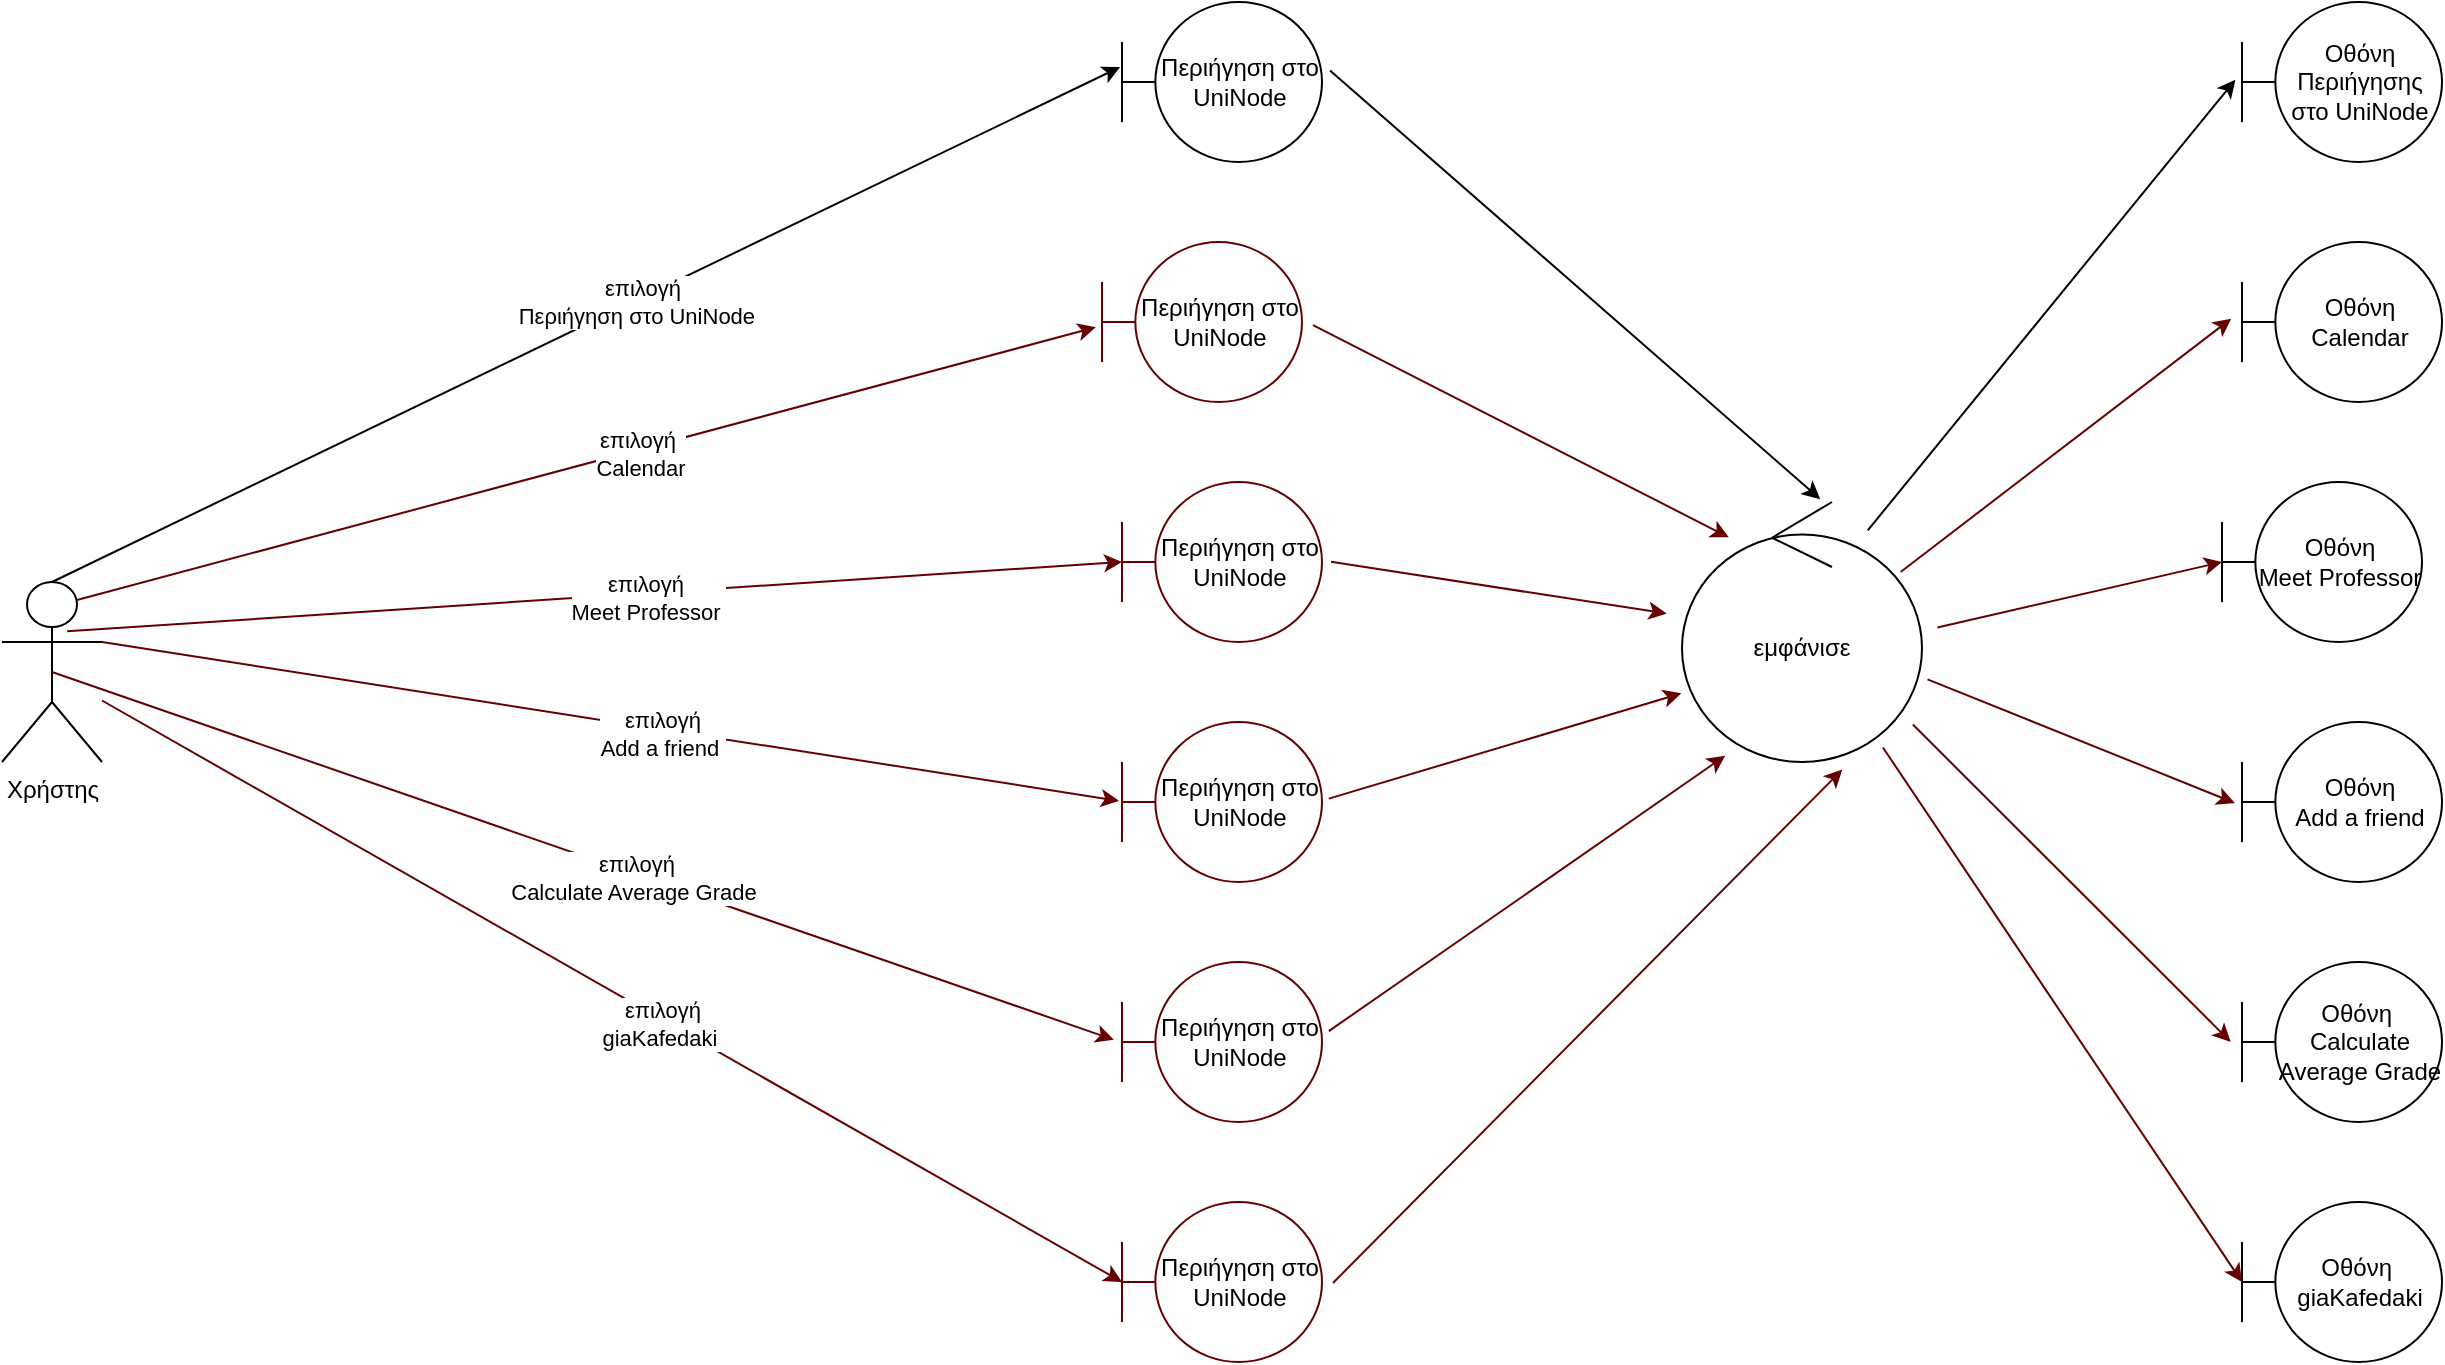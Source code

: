 <mxfile version="14.6.6" type="device"><diagram id="5qe1iQlpwbBcfIEXbVZA" name="Page-1"><mxGraphModel dx="2512" dy="731" grid="1" gridSize="10" guides="1" tooltips="1" connect="1" arrows="1" fold="1" page="1" pageScale="1" pageWidth="827" pageHeight="1169" math="0" shadow="0"><root><mxCell id="0"/><mxCell id="1" parent="0"/><mxCell id="8pPbmhGIzUy9s2U0XgHX-3" value="Περιήγηση στο UniNode" style="shape=umlBoundary;whiteSpace=wrap;html=1;" vertex="1" parent="1"><mxGeometry x="290" width="100" height="80" as="geometry"/></mxCell><mxCell id="8pPbmhGIzUy9s2U0XgHX-4" value="Χρήστης" style="shape=umlActor;verticalLabelPosition=bottom;verticalAlign=top;html=1;" vertex="1" parent="1"><mxGeometry x="-270" y="290" width="50" height="90" as="geometry"/></mxCell><mxCell id="8pPbmhGIzUy9s2U0XgHX-5" value="Περιήγηση στο UniNode" style="shape=umlBoundary;whiteSpace=wrap;html=1;strokeColor=#660000;" vertex="1" parent="1"><mxGeometry x="280" y="120" width="100" height="80" as="geometry"/></mxCell><mxCell id="8pPbmhGIzUy9s2U0XgHX-6" value="Περιήγηση στο UniNode" style="shape=umlBoundary;whiteSpace=wrap;html=1;strokeColor=#660000;" vertex="1" parent="1"><mxGeometry x="290" y="240" width="100" height="80" as="geometry"/></mxCell><mxCell id="8pPbmhGIzUy9s2U0XgHX-7" value="Περιήγηση στο UniNode" style="shape=umlBoundary;whiteSpace=wrap;html=1;strokeColor=#660000;" vertex="1" parent="1"><mxGeometry x="290" y="360" width="100" height="80" as="geometry"/></mxCell><mxCell id="8pPbmhGIzUy9s2U0XgHX-8" value="Περιήγηση στο UniNode" style="shape=umlBoundary;whiteSpace=wrap;html=1;strokeColor=#660000;" vertex="1" parent="1"><mxGeometry x="290" y="480" width="100" height="80" as="geometry"/></mxCell><mxCell id="8pPbmhGIzUy9s2U0XgHX-9" value="Περιήγηση στο UniNode" style="shape=umlBoundary;whiteSpace=wrap;html=1;strokeColor=#660000;" vertex="1" parent="1"><mxGeometry x="290" y="600" width="100" height="80" as="geometry"/></mxCell><mxCell id="8pPbmhGIzUy9s2U0XgHX-22" value="" style="endArrow=classic;html=1;entryX=-0.009;entryY=0.406;entryDx=0;entryDy=0;entryPerimeter=0;exitX=0.5;exitY=0;exitDx=0;exitDy=0;exitPerimeter=0;" edge="1" parent="1" source="8pPbmhGIzUy9s2U0XgHX-4" target="8pPbmhGIzUy9s2U0XgHX-3"><mxGeometry width="50" height="50" relative="1" as="geometry"><mxPoint x="63" y="310" as="sourcePoint"/><mxPoint x="510" y="230" as="targetPoint"/></mxGeometry></mxCell><mxCell id="8pPbmhGIzUy9s2U0XgHX-23" value="επιλογή &lt;br&gt;Περιήγηση στο UniNode&amp;nbsp;&amp;nbsp;" style="edgeLabel;html=1;align=center;verticalAlign=middle;resizable=0;points=[];" vertex="1" connectable="0" parent="8pPbmhGIzUy9s2U0XgHX-22"><mxGeometry x="0.101" y="-2" relative="1" as="geometry"><mxPoint as="offset"/></mxGeometry></mxCell><mxCell id="8pPbmhGIzUy9s2U0XgHX-26" value="" style="endArrow=classic;html=1;entryX=-0.031;entryY=0.533;entryDx=0;entryDy=0;entryPerimeter=0;exitX=0.75;exitY=0.1;exitDx=0;exitDy=0;exitPerimeter=0;strokeColor=#660000;" edge="1" parent="1" source="8pPbmhGIzUy9s2U0XgHX-4" target="8pPbmhGIzUy9s2U0XgHX-5"><mxGeometry width="50" height="50" relative="1" as="geometry"><mxPoint x="80" y="320" as="sourcePoint"/><mxPoint x="404.1" y="-47.52" as="targetPoint"/></mxGeometry></mxCell><mxCell id="8pPbmhGIzUy9s2U0XgHX-27" value="επιλογή&amp;nbsp;&lt;br&gt;Calendar" style="edgeLabel;html=1;align=center;verticalAlign=middle;resizable=0;points=[];" vertex="1" connectable="0" parent="8pPbmhGIzUy9s2U0XgHX-26"><mxGeometry x="0.101" y="-2" relative="1" as="geometry"><mxPoint as="offset"/></mxGeometry></mxCell><mxCell id="8pPbmhGIzUy9s2U0XgHX-28" value="" style="endArrow=classic;html=1;entryX=0;entryY=0.5;entryDx=0;entryDy=0;entryPerimeter=0;exitX=0.651;exitY=0.274;exitDx=0;exitDy=0;exitPerimeter=0;strokeColor=#660000;" edge="1" parent="1" source="8pPbmhGIzUy9s2U0XgHX-4" target="8pPbmhGIzUy9s2U0XgHX-6"><mxGeometry width="50" height="50" relative="1" as="geometry"><mxPoint x="80" y="330" as="sourcePoint"/><mxPoint x="376.9" y="222.64" as="targetPoint"/></mxGeometry></mxCell><mxCell id="8pPbmhGIzUy9s2U0XgHX-29" value="επιλογή&amp;nbsp;&lt;br&gt;Meet Professor&amp;nbsp;" style="edgeLabel;html=1;align=center;verticalAlign=middle;resizable=0;points=[];" vertex="1" connectable="0" parent="8pPbmhGIzUy9s2U0XgHX-28"><mxGeometry x="0.101" y="-2" relative="1" as="geometry"><mxPoint as="offset"/></mxGeometry></mxCell><mxCell id="8pPbmhGIzUy9s2U0XgHX-30" value="" style="endArrow=classic;html=1;entryX=-0.015;entryY=0.493;entryDx=0;entryDy=0;entryPerimeter=0;exitX=1;exitY=0.333;exitDx=0;exitDy=0;exitPerimeter=0;strokeColor=#660000;" edge="1" parent="1" source="8pPbmhGIzUy9s2U0XgHX-4" target="8pPbmhGIzUy9s2U0XgHX-7"><mxGeometry width="50" height="50" relative="1" as="geometry"><mxPoint x="-180" y="340" as="sourcePoint"/><mxPoint x="250" y="395" as="targetPoint"/></mxGeometry></mxCell><mxCell id="8pPbmhGIzUy9s2U0XgHX-31" value="επιλογή&lt;br&gt;Add a friend&amp;nbsp;" style="edgeLabel;html=1;align=center;verticalAlign=middle;resizable=0;points=[];" vertex="1" connectable="0" parent="8pPbmhGIzUy9s2U0XgHX-30"><mxGeometry x="0.101" y="-2" relative="1" as="geometry"><mxPoint as="offset"/></mxGeometry></mxCell><mxCell id="8pPbmhGIzUy9s2U0XgHX-32" value="" style="endArrow=classic;html=1;entryX=-0.041;entryY=0.486;entryDx=0;entryDy=0;entryPerimeter=0;exitX=0.5;exitY=0.5;exitDx=0;exitDy=0;exitPerimeter=0;strokeColor=#660000;" edge="1" parent="1" source="8pPbmhGIzUy9s2U0XgHX-4" target="8pPbmhGIzUy9s2U0XgHX-8"><mxGeometry width="50" height="50" relative="1" as="geometry"><mxPoint x="80" y="370" as="sourcePoint"/><mxPoint x="310" y="460" as="targetPoint"/></mxGeometry></mxCell><mxCell id="8pPbmhGIzUy9s2U0XgHX-33" value="επιλογή&lt;br&gt;Calculate Average Grade&amp;nbsp;" style="edgeLabel;html=1;align=center;verticalAlign=middle;resizable=0;points=[];" vertex="1" connectable="0" parent="8pPbmhGIzUy9s2U0XgHX-32"><mxGeometry x="0.101" y="-2" relative="1" as="geometry"><mxPoint as="offset"/></mxGeometry></mxCell><mxCell id="8pPbmhGIzUy9s2U0XgHX-34" value="" style="endArrow=classic;html=1;entryX=0;entryY=0.5;entryDx=0;entryDy=0;entryPerimeter=0;strokeColor=#660000;" edge="1" parent="1" source="8pPbmhGIzUy9s2U0XgHX-4" target="8pPbmhGIzUy9s2U0XgHX-9"><mxGeometry width="50" height="50" relative="1" as="geometry"><mxPoint x="80" y="400" as="sourcePoint"/><mxPoint x="350" y="440" as="targetPoint"/></mxGeometry></mxCell><mxCell id="8pPbmhGIzUy9s2U0XgHX-35" value="επιλογή&lt;br&gt;giaKafedaki&amp;nbsp;" style="edgeLabel;html=1;align=center;verticalAlign=middle;resizable=0;points=[];" vertex="1" connectable="0" parent="8pPbmhGIzUy9s2U0XgHX-34"><mxGeometry x="0.101" y="-2" relative="1" as="geometry"><mxPoint as="offset"/></mxGeometry></mxCell><mxCell id="8pPbmhGIzUy9s2U0XgHX-36" value="εμφάνισε" style="ellipse;shape=umlControl;whiteSpace=wrap;html=1;" vertex="1" parent="1"><mxGeometry x="570" y="250" width="120" height="130" as="geometry"/></mxCell><mxCell id="8pPbmhGIzUy9s2U0XgHX-37" value="" style="endArrow=classic;html=1;exitX=1.04;exitY=0.428;exitDx=0;exitDy=0;exitPerimeter=0;entryX=0.576;entryY=-0.011;entryDx=0;entryDy=0;entryPerimeter=0;" edge="1" parent="1" source="8pPbmhGIzUy9s2U0XgHX-3" target="8pPbmhGIzUy9s2U0XgHX-36"><mxGeometry width="50" height="50" relative="1" as="geometry"><mxPoint x="500" y="340" as="sourcePoint"/><mxPoint x="550" y="290" as="targetPoint"/></mxGeometry></mxCell><mxCell id="8pPbmhGIzUy9s2U0XgHX-38" value="" style="endArrow=classic;html=1;exitX=1.055;exitY=0.519;exitDx=0;exitDy=0;exitPerimeter=0;entryX=0.195;entryY=0.136;entryDx=0;entryDy=0;entryPerimeter=0;strokeColor=#660000;" edge="1" parent="1" source="8pPbmhGIzUy9s2U0XgHX-5" target="8pPbmhGIzUy9s2U0XgHX-36"><mxGeometry width="50" height="50" relative="1" as="geometry"><mxPoint x="500" y="420" as="sourcePoint"/><mxPoint x="550" y="370" as="targetPoint"/></mxGeometry></mxCell><mxCell id="8pPbmhGIzUy9s2U0XgHX-39" value="" style="endArrow=classic;html=1;exitX=1.045;exitY=0.499;exitDx=0;exitDy=0;exitPerimeter=0;entryX=-0.064;entryY=0.429;entryDx=0;entryDy=0;entryPerimeter=0;strokeColor=#660000;" edge="1" parent="1" source="8pPbmhGIzUy9s2U0XgHX-6" target="8pPbmhGIzUy9s2U0XgHX-36"><mxGeometry width="50" height="50" relative="1" as="geometry"><mxPoint x="500" y="420" as="sourcePoint"/><mxPoint x="550" y="370" as="targetPoint"/></mxGeometry></mxCell><mxCell id="8pPbmhGIzUy9s2U0XgHX-40" value="" style="endArrow=classic;html=1;exitX=1.034;exitY=0.479;exitDx=0;exitDy=0;exitPerimeter=0;entryX=-0.003;entryY=0.736;entryDx=0;entryDy=0;entryPerimeter=0;strokeColor=#660000;" edge="1" parent="1" source="8pPbmhGIzUy9s2U0XgHX-7" target="8pPbmhGIzUy9s2U0XgHX-36"><mxGeometry width="50" height="50" relative="1" as="geometry"><mxPoint x="500" y="420" as="sourcePoint"/><mxPoint x="550" y="370" as="targetPoint"/></mxGeometry></mxCell><mxCell id="8pPbmhGIzUy9s2U0XgHX-41" value="" style="endArrow=classic;html=1;exitX=1.034;exitY=0.432;exitDx=0;exitDy=0;exitPerimeter=0;entryX=0.18;entryY=0.976;entryDx=0;entryDy=0;entryPerimeter=0;strokeColor=#660000;" edge="1" parent="1" source="8pPbmhGIzUy9s2U0XgHX-8" target="8pPbmhGIzUy9s2U0XgHX-36"><mxGeometry width="50" height="50" relative="1" as="geometry"><mxPoint x="500" y="420" as="sourcePoint"/><mxPoint x="550" y="370" as="targetPoint"/></mxGeometry></mxCell><mxCell id="8pPbmhGIzUy9s2U0XgHX-42" value="" style="endArrow=classic;html=1;exitX=1.055;exitY=0.506;exitDx=0;exitDy=0;exitPerimeter=0;entryX=0.668;entryY=1.029;entryDx=0;entryDy=0;entryPerimeter=0;strokeColor=#660000;" edge="1" parent="1" source="8pPbmhGIzUy9s2U0XgHX-9" target="8pPbmhGIzUy9s2U0XgHX-36"><mxGeometry width="50" height="50" relative="1" as="geometry"><mxPoint x="500" y="420" as="sourcePoint"/><mxPoint x="550" y="370" as="targetPoint"/></mxGeometry></mxCell><mxCell id="8pPbmhGIzUy9s2U0XgHX-43" value="Οθόνη&lt;br&gt;Περιήγησης στο UniNode" style="shape=umlBoundary;whiteSpace=wrap;html=1;" vertex="1" parent="1"><mxGeometry x="850" width="100" height="80" as="geometry"/></mxCell><mxCell id="8pPbmhGIzUy9s2U0XgHX-44" value="Οθόνη&lt;br&gt;Calendar" style="shape=umlBoundary;whiteSpace=wrap;html=1;" vertex="1" parent="1"><mxGeometry x="850" y="120" width="100" height="80" as="geometry"/></mxCell><mxCell id="8pPbmhGIzUy9s2U0XgHX-45" value="Οθόνη&lt;br&gt;Meet Professor" style="shape=umlBoundary;whiteSpace=wrap;html=1;" vertex="1" parent="1"><mxGeometry x="840" y="240" width="100" height="80" as="geometry"/></mxCell><mxCell id="8pPbmhGIzUy9s2U0XgHX-46" value="Οθόνη&lt;br&gt;Add a friend" style="shape=umlBoundary;whiteSpace=wrap;html=1;" vertex="1" parent="1"><mxGeometry x="850" y="360" width="100" height="80" as="geometry"/></mxCell><mxCell id="8pPbmhGIzUy9s2U0XgHX-47" value="Οθόνη&amp;nbsp;&lt;br&gt;Calculate Average Grade" style="shape=umlBoundary;whiteSpace=wrap;html=1;" vertex="1" parent="1"><mxGeometry x="850" y="480" width="100" height="80" as="geometry"/></mxCell><mxCell id="8pPbmhGIzUy9s2U0XgHX-48" value="Oθόνη&amp;nbsp;&lt;br&gt;giaKafedaki" style="shape=umlBoundary;whiteSpace=wrap;html=1;" vertex="1" parent="1"><mxGeometry x="850" y="600" width="100" height="80" as="geometry"/></mxCell><mxCell id="8pPbmhGIzUy9s2U0XgHX-49" value="" style="endArrow=classic;html=1;entryX=-0.033;entryY=0.486;entryDx=0;entryDy=0;entryPerimeter=0;exitX=0.774;exitY=0.109;exitDx=0;exitDy=0;exitPerimeter=0;" edge="1" parent="1" source="8pPbmhGIzUy9s2U0XgHX-36" target="8pPbmhGIzUy9s2U0XgHX-43"><mxGeometry width="50" height="50" relative="1" as="geometry"><mxPoint x="630" y="280" as="sourcePoint"/><mxPoint x="550" y="300" as="targetPoint"/></mxGeometry></mxCell><mxCell id="8pPbmhGIzUy9s2U0XgHX-50" value="" style="endArrow=classic;html=1;entryX=-0.054;entryY=0.479;entryDx=0;entryDy=0;entryPerimeter=0;exitX=0.911;exitY=0.269;exitDx=0;exitDy=0;exitPerimeter=0;strokeColor=#660000;" edge="1" parent="1" source="8pPbmhGIzUy9s2U0XgHX-36" target="8pPbmhGIzUy9s2U0XgHX-44"><mxGeometry width="50" height="50" relative="1" as="geometry"><mxPoint x="500" y="350" as="sourcePoint"/><mxPoint x="550" y="300" as="targetPoint"/></mxGeometry></mxCell><mxCell id="8pPbmhGIzUy9s2U0XgHX-51" value="" style="endArrow=classic;html=1;entryX=0;entryY=0.5;entryDx=0;entryDy=0;entryPerimeter=0;exitX=1.064;exitY=0.483;exitDx=0;exitDy=0;exitPerimeter=0;strokeColor=#660000;" edge="1" parent="1" source="8pPbmhGIzUy9s2U0XgHX-36" target="8pPbmhGIzUy9s2U0XgHX-45"><mxGeometry width="50" height="50" relative="1" as="geometry"><mxPoint x="500" y="350" as="sourcePoint"/><mxPoint x="550" y="300" as="targetPoint"/></mxGeometry></mxCell><mxCell id="8pPbmhGIzUy9s2U0XgHX-52" value="" style="endArrow=classic;html=1;entryX=-0.036;entryY=0.506;entryDx=0;entryDy=0;entryPerimeter=0;strokeColor=#660000;exitX=1.023;exitY=0.682;exitDx=0;exitDy=0;exitPerimeter=0;" edge="1" parent="1" source="8pPbmhGIzUy9s2U0XgHX-36" target="8pPbmhGIzUy9s2U0XgHX-46"><mxGeometry width="50" height="50" relative="1" as="geometry"><mxPoint x="710" y="339" as="sourcePoint"/><mxPoint x="550" y="300" as="targetPoint"/></mxGeometry></mxCell><mxCell id="8pPbmhGIzUy9s2U0XgHX-53" value="" style="endArrow=classic;html=1;entryX=-0.057;entryY=0.499;entryDx=0;entryDy=0;entryPerimeter=0;exitX=0.962;exitY=0.856;exitDx=0;exitDy=0;exitPerimeter=0;strokeColor=#660000;" edge="1" parent="1" source="8pPbmhGIzUy9s2U0XgHX-36" target="8pPbmhGIzUy9s2U0XgHX-47"><mxGeometry width="50" height="50" relative="1" as="geometry"><mxPoint x="500" y="350" as="sourcePoint"/><mxPoint x="550" y="300" as="targetPoint"/></mxGeometry></mxCell><mxCell id="8pPbmhGIzUy9s2U0XgHX-54" value="" style="endArrow=classic;html=1;entryX=0;entryY=0.5;entryDx=0;entryDy=0;entryPerimeter=0;strokeColor=#660000;exitX=0.837;exitY=0.944;exitDx=0;exitDy=0;exitPerimeter=0;" edge="1" parent="1" source="8pPbmhGIzUy9s2U0XgHX-36" target="8pPbmhGIzUy9s2U0XgHX-48"><mxGeometry width="50" height="50" relative="1" as="geometry"><mxPoint x="680" y="380" as="sourcePoint"/><mxPoint x="550" y="300" as="targetPoint"/></mxGeometry></mxCell></root></mxGraphModel></diagram></mxfile>